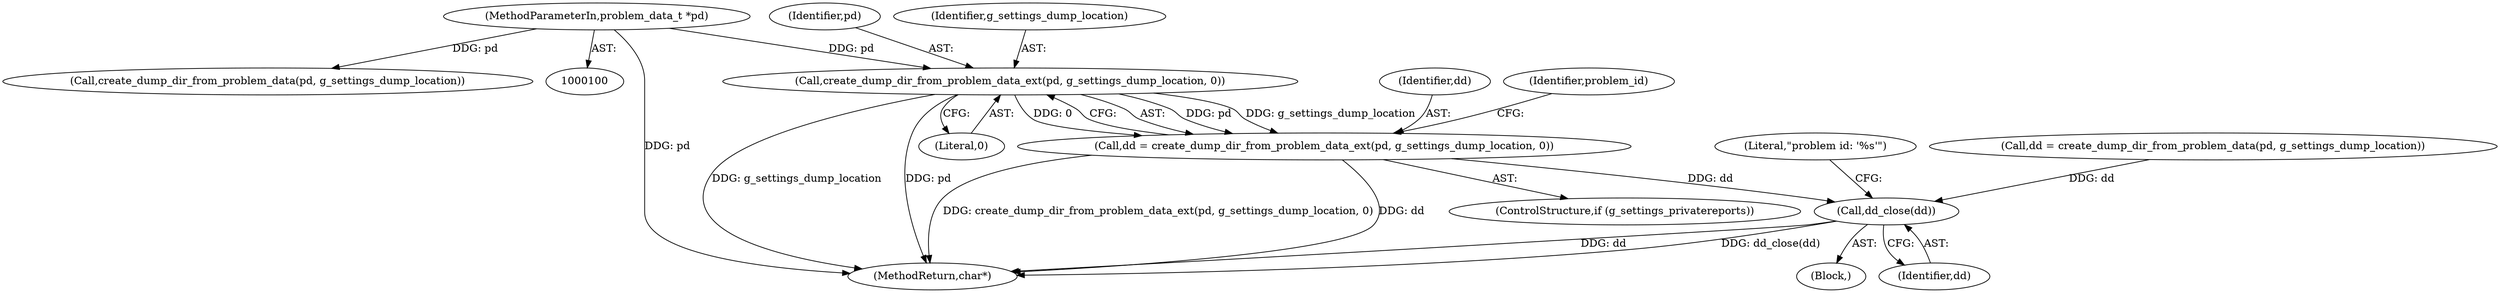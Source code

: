 digraph "0_abrt_8939398b82006ba1fec4ed491339fc075f43fc7c_3@API" {
"1000112" [label="(Call,create_dump_dir_from_problem_data_ext(pd, g_settings_dump_location, 0))"];
"1000101" [label="(MethodParameterIn,problem_data_t *pd)"];
"1000110" [label="(Call,dd = create_dump_dir_from_problem_data_ext(pd, g_settings_dump_location, 0))"];
"1000135" [label="(Call,dd_close(dd))"];
"1000142" [label="(MethodReturn,char*)"];
"1000138" [label="(Literal,\"problem id: '%s'\")"];
"1000117" [label="(Call,dd = create_dump_dir_from_problem_data(pd, g_settings_dump_location))"];
"1000110" [label="(Call,dd = create_dump_dir_from_problem_data_ext(pd, g_settings_dump_location, 0))"];
"1000112" [label="(Call,create_dump_dir_from_problem_data_ext(pd, g_settings_dump_location, 0))"];
"1000111" [label="(Identifier,dd)"];
"1000113" [label="(Identifier,pd)"];
"1000119" [label="(Call,create_dump_dir_from_problem_data(pd, g_settings_dump_location))"];
"1000135" [label="(Call,dd_close(dd))"];
"1000124" [label="(Identifier,problem_id)"];
"1000128" [label="(Block,)"];
"1000136" [label="(Identifier,dd)"];
"1000101" [label="(MethodParameterIn,problem_data_t *pd)"];
"1000114" [label="(Identifier,g_settings_dump_location)"];
"1000108" [label="(ControlStructure,if (g_settings_privatereports))"];
"1000115" [label="(Literal,0)"];
"1000112" -> "1000110"  [label="AST: "];
"1000112" -> "1000115"  [label="CFG: "];
"1000113" -> "1000112"  [label="AST: "];
"1000114" -> "1000112"  [label="AST: "];
"1000115" -> "1000112"  [label="AST: "];
"1000110" -> "1000112"  [label="CFG: "];
"1000112" -> "1000142"  [label="DDG: g_settings_dump_location"];
"1000112" -> "1000142"  [label="DDG: pd"];
"1000112" -> "1000110"  [label="DDG: pd"];
"1000112" -> "1000110"  [label="DDG: g_settings_dump_location"];
"1000112" -> "1000110"  [label="DDG: 0"];
"1000101" -> "1000112"  [label="DDG: pd"];
"1000101" -> "1000100"  [label="AST: "];
"1000101" -> "1000142"  [label="DDG: pd"];
"1000101" -> "1000119"  [label="DDG: pd"];
"1000110" -> "1000108"  [label="AST: "];
"1000111" -> "1000110"  [label="AST: "];
"1000124" -> "1000110"  [label="CFG: "];
"1000110" -> "1000142"  [label="DDG: create_dump_dir_from_problem_data_ext(pd, g_settings_dump_location, 0)"];
"1000110" -> "1000142"  [label="DDG: dd"];
"1000110" -> "1000135"  [label="DDG: dd"];
"1000135" -> "1000128"  [label="AST: "];
"1000135" -> "1000136"  [label="CFG: "];
"1000136" -> "1000135"  [label="AST: "];
"1000138" -> "1000135"  [label="CFG: "];
"1000135" -> "1000142"  [label="DDG: dd"];
"1000135" -> "1000142"  [label="DDG: dd_close(dd)"];
"1000117" -> "1000135"  [label="DDG: dd"];
}

